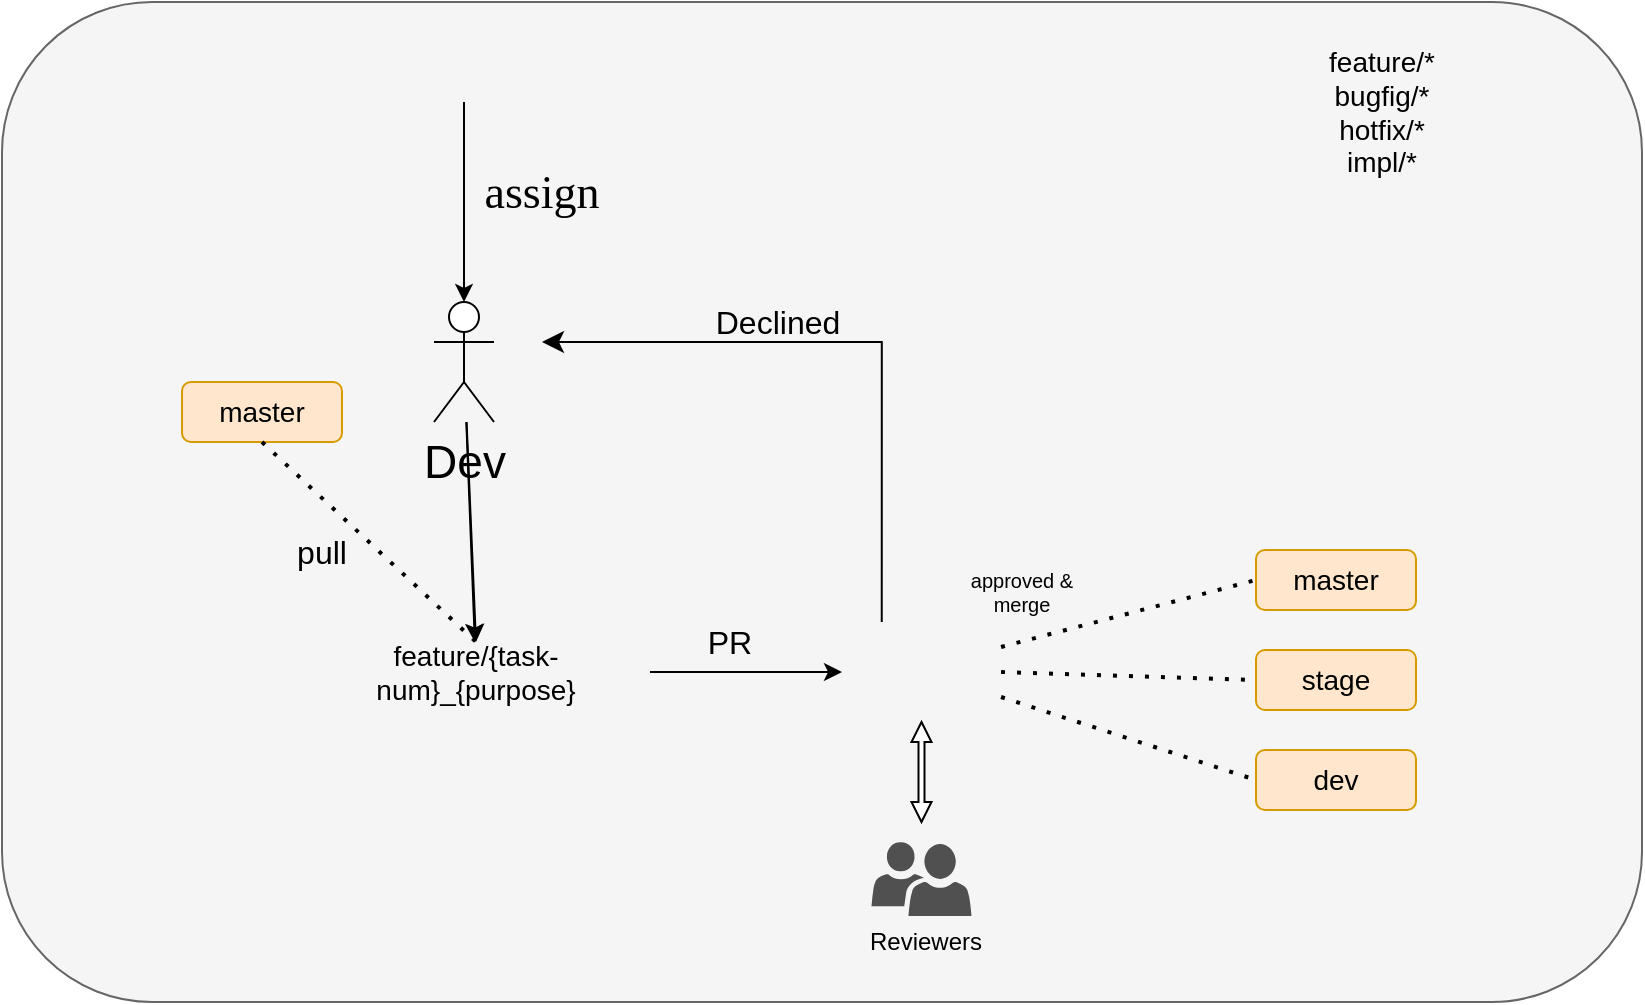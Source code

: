 <mxfile>
    <diagram id="xgsfbiP19f9Nw5WbD5QV" name="Page-1">
        <mxGraphModel dx="1627" dy="1111" grid="1" gridSize="10" guides="1" tooltips="1" connect="1" arrows="1" fold="1" page="1" pageScale="1" pageWidth="827" pageHeight="1169" math="0" shadow="0">
            <root>
                <mxCell id="0"/>
                <mxCell id="1" parent="0"/>
                <mxCell id="3" value="" style="rounded=1;whiteSpace=wrap;html=1;fillColor=#f5f5f5;fontColor=#333333;strokeColor=#666666;" parent="1" vertex="1">
                    <mxGeometry x="40" y="100" width="820" height="500" as="geometry"/>
                </mxCell>
                <mxCell id="12" value="" style="shape=image;verticalLabelPosition=bottom;labelBackgroundColor=default;verticalAlign=top;aspect=fixed;imageAspect=0;image=https://jira.law.nyu.edu/images/atlassian-jira-logo-large.png;" parent="1" vertex="1">
                    <mxGeometry x="220" y="110" width="102" height="40" as="geometry"/>
                </mxCell>
                <mxCell id="41" value="" style="edgeStyle=none;html=1;strokeColor=#000000;fontFamily=Comic Sans MS;fontSize=10;fontColor=#000000;" parent="1" source="13" target="17" edge="1">
                    <mxGeometry relative="1" as="geometry"/>
                </mxCell>
                <mxCell id="13" value="Dev" style="shape=umlActor;verticalLabelPosition=bottom;verticalAlign=top;html=1;outlineConnect=0;fontSize=23;fontColor=#000000;strokeColor=#000000;" parent="1" vertex="1">
                    <mxGeometry x="256" y="250" width="30" height="60" as="geometry"/>
                </mxCell>
                <mxCell id="14" value="" style="endArrow=classic;html=1;fontSize=23;fontColor=#000000;exitX=0.5;exitY=1;exitDx=0;exitDy=0;entryX=0.5;entryY=0;entryDx=0;entryDy=0;entryPerimeter=0;strokeColor=#000000;" parent="1" source="12" target="13" edge="1">
                    <mxGeometry width="50" height="50" relative="1" as="geometry">
                        <mxPoint x="280" y="260" as="sourcePoint"/>
                        <mxPoint x="330" y="210" as="targetPoint"/>
                    </mxGeometry>
                </mxCell>
                <mxCell id="15" value="&lt;font face=&quot;Comic Sans MS&quot;&gt;assign&lt;/font&gt;" style="text;html=1;strokeColor=none;fillColor=none;align=center;verticalAlign=middle;whiteSpace=wrap;rounded=0;fontSize=23;fontColor=#000000;" parent="1" vertex="1">
                    <mxGeometry x="280" y="180" width="60" height="30" as="geometry"/>
                </mxCell>
                <mxCell id="16" value="" style="shape=image;verticalLabelPosition=bottom;labelBackgroundColor=default;verticalAlign=top;aspect=fixed;imageAspect=0;image=https://github.blog/wp-content/uploads/2024/07/github-logo.png;" parent="1" vertex="1">
                    <mxGeometry x="130.49" y="240" width="79.51" height="50" as="geometry"/>
                </mxCell>
                <mxCell id="24" style="edgeStyle=none;html=1;strokeColor=#000000;fontSize=14;fontColor=#000000;" parent="1" source="17" target="23" edge="1">
                    <mxGeometry relative="1" as="geometry"/>
                </mxCell>
                <mxCell id="17" value="feature/{task-num}_{purpose}" style="text;html=1;strokeColor=none;fillColor=none;align=center;verticalAlign=middle;whiteSpace=wrap;rounded=0;fontSize=14;fontColor=#000000;" parent="1" vertex="1">
                    <mxGeometry x="190" y="420" width="174" height="30" as="geometry"/>
                </mxCell>
                <mxCell id="18" value="" style="endArrow=classic;html=1;strokeColor=#000000;fontSize=14;fontColor=#000000;entryX=0.5;entryY=0;entryDx=0;entryDy=0;" parent="1" source="13" target="17" edge="1">
                    <mxGeometry width="50" height="50" relative="1" as="geometry">
                        <mxPoint x="240" y="430" as="sourcePoint"/>
                        <mxPoint x="290" y="380" as="targetPoint"/>
                    </mxGeometry>
                </mxCell>
                <mxCell id="20" value="&lt;font color=&quot;#000000&quot;&gt;master&lt;/font&gt;" style="rounded=1;whiteSpace=wrap;html=1;strokeColor=#d79b00;fontSize=14;fillColor=#ffe6cc;" parent="1" vertex="1">
                    <mxGeometry x="130" y="290" width="80" height="30" as="geometry"/>
                </mxCell>
                <mxCell id="21" value="" style="endArrow=none;dashed=1;html=1;dashPattern=1 3;strokeWidth=2;strokeColor=#000000;fontSize=14;fontColor=#000000;exitX=0.5;exitY=1;exitDx=0;exitDy=0;entryX=0.5;entryY=0;entryDx=0;entryDy=0;" parent="1" source="20" target="17" edge="1">
                    <mxGeometry width="50" height="50" relative="1" as="geometry">
                        <mxPoint x="260" y="470" as="sourcePoint"/>
                        <mxPoint x="310" y="420" as="targetPoint"/>
                    </mxGeometry>
                </mxCell>
                <mxCell id="22" value="feature/*&lt;br&gt;bugfig/*&lt;br&gt;hotfix/*&lt;br&gt;impl/*" style="text;html=1;strokeColor=none;fillColor=none;align=center;verticalAlign=middle;whiteSpace=wrap;rounded=0;fontSize=14;fontColor=#000000;" parent="1" vertex="1">
                    <mxGeometry x="680" y="110" width="100" height="90" as="geometry"/>
                </mxCell>
                <mxCell id="23" value="" style="shape=image;verticalLabelPosition=bottom;labelBackgroundColor=default;verticalAlign=top;aspect=fixed;imageAspect=0;image=https://github.blog/wp-content/uploads/2024/07/github-logo.png;" parent="1" vertex="1">
                    <mxGeometry x="460" y="410" width="79.51" height="50" as="geometry"/>
                </mxCell>
                <mxCell id="25" value="PR" style="text;html=1;strokeColor=none;fillColor=none;align=center;verticalAlign=middle;whiteSpace=wrap;rounded=0;fontSize=16;fontColor=#000000;" parent="1" vertex="1">
                    <mxGeometry x="374" y="405" width="60" height="30" as="geometry"/>
                </mxCell>
                <mxCell id="29" value="" style="sketch=0;pointerEvents=1;shadow=0;dashed=0;html=1;strokeColor=none;labelPosition=center;verticalLabelPosition=bottom;verticalAlign=top;align=center;fillColor=#505050;shape=mxgraph.mscae.intune.user_group;fontSize=14;fontColor=#000000;" parent="1" vertex="1">
                    <mxGeometry x="474.75" y="520" width="50" height="37" as="geometry"/>
                </mxCell>
                <mxCell id="30" value="" style="shape=doubleArrow;direction=south;whiteSpace=wrap;html=1;strokeColor=#000000;fontSize=14;fontColor=#000000;" parent="1" vertex="1">
                    <mxGeometry x="494.75" y="460" width="10" height="50" as="geometry"/>
                </mxCell>
                <mxCell id="31" value="Reviewers" style="text;html=1;strokeColor=none;fillColor=none;align=center;verticalAlign=middle;whiteSpace=wrap;rounded=0;fontSize=12;fontColor=#000000;" parent="1" vertex="1">
                    <mxGeometry x="471.51" y="555" width="60" height="30" as="geometry"/>
                </mxCell>
                <mxCell id="32" value="" style="edgeStyle=segmentEdgeStyle;endArrow=classic;html=1;curved=0;rounded=0;endSize=8;startSize=8;strokeColor=#000000;fontSize=12;fontColor=#000000;exitX=0.25;exitY=0;exitDx=0;exitDy=0;" parent="1" source="23" edge="1">
                    <mxGeometry width="50" height="50" relative="1" as="geometry">
                        <mxPoint x="450" y="370" as="sourcePoint"/>
                        <mxPoint x="310" y="270" as="targetPoint"/>
                        <Array as="points">
                            <mxPoint x="480" y="270"/>
                        </Array>
                    </mxGeometry>
                </mxCell>
                <mxCell id="33" value="Declined" style="text;html=1;strokeColor=none;fillColor=none;align=center;verticalAlign=middle;whiteSpace=wrap;rounded=0;fontSize=16;fontColor=#000000;" parent="1" vertex="1">
                    <mxGeometry x="398" y="245" width="60" height="30" as="geometry"/>
                </mxCell>
                <mxCell id="34" value="&lt;font color=&quot;#000000&quot;&gt;master&lt;/font&gt;" style="rounded=1;whiteSpace=wrap;html=1;strokeColor=#d79b00;fontSize=14;fillColor=#ffe6cc;" parent="1" vertex="1">
                    <mxGeometry x="667" y="374" width="80" height="30" as="geometry"/>
                </mxCell>
                <mxCell id="35" value="&lt;font color=&quot;#000000&quot;&gt;stage&lt;/font&gt;" style="rounded=1;whiteSpace=wrap;html=1;strokeColor=#d79b00;fontSize=14;fillColor=#ffe6cc;" parent="1" vertex="1">
                    <mxGeometry x="667" y="424" width="80" height="30" as="geometry"/>
                </mxCell>
                <mxCell id="36" value="&lt;font color=&quot;#000000&quot;&gt;dev&lt;/font&gt;" style="rounded=1;whiteSpace=wrap;html=1;strokeColor=#d79b00;fontSize=14;fillColor=#ffe6cc;" parent="1" vertex="1">
                    <mxGeometry x="667" y="474" width="80" height="30" as="geometry"/>
                </mxCell>
                <mxCell id="37" value="" style="endArrow=none;dashed=1;html=1;dashPattern=1 3;strokeWidth=2;strokeColor=#000000;fontSize=16;fontColor=#000000;entryX=0;entryY=0.5;entryDx=0;entryDy=0;exitX=1;exitY=0.25;exitDx=0;exitDy=0;" parent="1" source="23" target="34" edge="1">
                    <mxGeometry width="50" height="50" relative="1" as="geometry">
                        <mxPoint x="490" y="440" as="sourcePoint"/>
                        <mxPoint x="540" y="390" as="targetPoint"/>
                    </mxGeometry>
                </mxCell>
                <mxCell id="38" value="" style="endArrow=none;dashed=1;html=1;dashPattern=1 3;strokeWidth=2;strokeColor=#000000;fontSize=16;fontColor=#000000;entryX=0;entryY=0.5;entryDx=0;entryDy=0;exitX=1;exitY=0.5;exitDx=0;exitDy=0;" parent="1" source="23" target="35" edge="1">
                    <mxGeometry width="50" height="50" relative="1" as="geometry">
                        <mxPoint x="549.51" y="432.5" as="sourcePoint"/>
                        <mxPoint x="677" y="399.0" as="targetPoint"/>
                    </mxGeometry>
                </mxCell>
                <mxCell id="39" value="" style="endArrow=none;dashed=1;html=1;dashPattern=1 3;strokeWidth=2;strokeColor=#000000;fontSize=16;fontColor=#000000;entryX=0;entryY=0.5;entryDx=0;entryDy=0;exitX=1;exitY=0.75;exitDx=0;exitDy=0;" parent="1" source="23" target="36" edge="1">
                    <mxGeometry width="50" height="50" relative="1" as="geometry">
                        <mxPoint x="549.51" y="445" as="sourcePoint"/>
                        <mxPoint x="677" y="449" as="targetPoint"/>
                    </mxGeometry>
                </mxCell>
                <mxCell id="40" value="approved &amp;amp; merge" style="text;html=1;strokeColor=none;fillColor=none;align=center;verticalAlign=middle;whiteSpace=wrap;rounded=0;fontSize=10;fontColor=#000000;" parent="1" vertex="1">
                    <mxGeometry x="520" y="380" width="60" height="30" as="geometry"/>
                </mxCell>
                <mxCell id="42" value="pull" style="text;html=1;strokeColor=none;fillColor=none;align=center;verticalAlign=middle;whiteSpace=wrap;rounded=0;fontSize=16;fontColor=#000000;" parent="1" vertex="1">
                    <mxGeometry x="170" y="360" width="60" height="30" as="geometry"/>
                </mxCell>
            </root>
        </mxGraphModel>
    </diagram>
</mxfile>